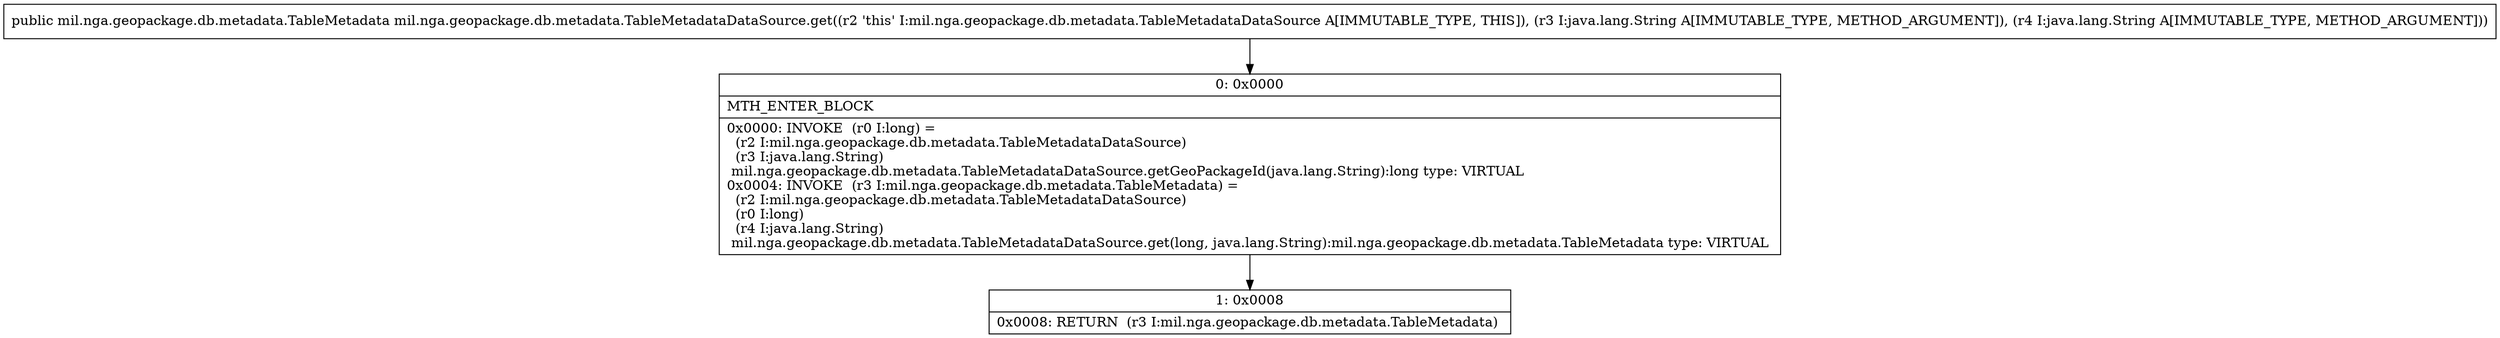 digraph "CFG formil.nga.geopackage.db.metadata.TableMetadataDataSource.get(Ljava\/lang\/String;Ljava\/lang\/String;)Lmil\/nga\/geopackage\/db\/metadata\/TableMetadata;" {
Node_0 [shape=record,label="{0\:\ 0x0000|MTH_ENTER_BLOCK\l|0x0000: INVOKE  (r0 I:long) = \l  (r2 I:mil.nga.geopackage.db.metadata.TableMetadataDataSource)\l  (r3 I:java.lang.String)\l mil.nga.geopackage.db.metadata.TableMetadataDataSource.getGeoPackageId(java.lang.String):long type: VIRTUAL \l0x0004: INVOKE  (r3 I:mil.nga.geopackage.db.metadata.TableMetadata) = \l  (r2 I:mil.nga.geopackage.db.metadata.TableMetadataDataSource)\l  (r0 I:long)\l  (r4 I:java.lang.String)\l mil.nga.geopackage.db.metadata.TableMetadataDataSource.get(long, java.lang.String):mil.nga.geopackage.db.metadata.TableMetadata type: VIRTUAL \l}"];
Node_1 [shape=record,label="{1\:\ 0x0008|0x0008: RETURN  (r3 I:mil.nga.geopackage.db.metadata.TableMetadata) \l}"];
MethodNode[shape=record,label="{public mil.nga.geopackage.db.metadata.TableMetadata mil.nga.geopackage.db.metadata.TableMetadataDataSource.get((r2 'this' I:mil.nga.geopackage.db.metadata.TableMetadataDataSource A[IMMUTABLE_TYPE, THIS]), (r3 I:java.lang.String A[IMMUTABLE_TYPE, METHOD_ARGUMENT]), (r4 I:java.lang.String A[IMMUTABLE_TYPE, METHOD_ARGUMENT])) }"];
MethodNode -> Node_0;
Node_0 -> Node_1;
}

